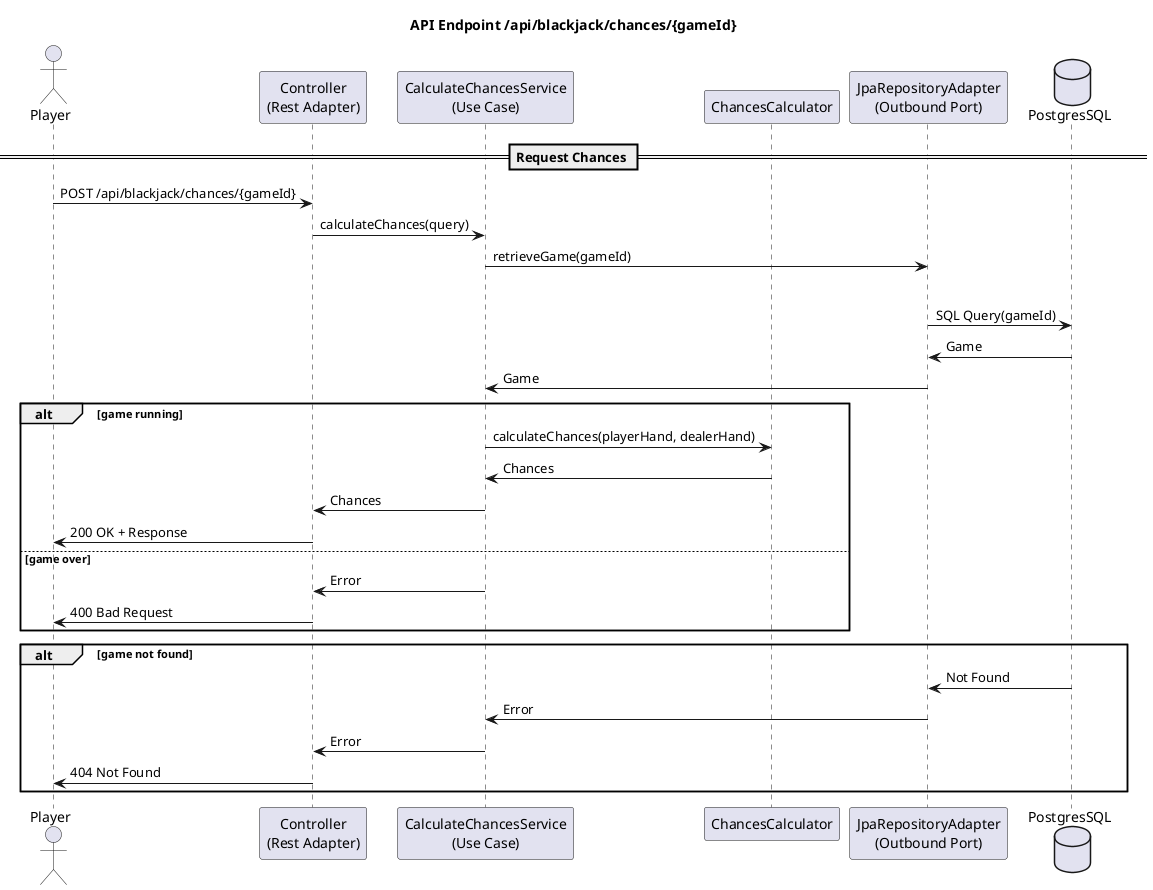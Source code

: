 @startuml
title API Endpoint /api/blackjack/chances/{gameId}
actor Player

participant "Controller\n(Rest Adapter)" as Controller
participant "CalculateChancesService\n(Use Case)" as Service
participant "ChancesCalculator" as Calculator
participant "JpaRepositoryAdapter\n(Outbound Port)" as Adapter
database PostgresSQL

== Request Chances ==

Player -> Controller : POST /api/blackjack/chances/{gameId}
Controller -> Service : calculateChances(query)
Service -> Adapter : retrieveGame(gameId)

alt game found
    Adapter -> PostgresSQL : SQL Query(gameId)
    PostgresSQL -> Adapter : Game
    Adapter -> Service : Game

    alt game running
    Service -> Calculator : calculateChances(playerHand, dealerHand)
    Calculator -> Service : Chances
    Service -> Controller : Chances
    Controller -> Player : 200 OK + Response

    else game over
        Service -> Controller : Error
        Controller -> Player : 400 Bad Request
    end

alt game not found
    PostgresSQL -> Adapter : Not Found
    Adapter -> Service : Error
    Service -> Controller : Error
    Controller -> Player : 404 Not Found

end

@enduml

